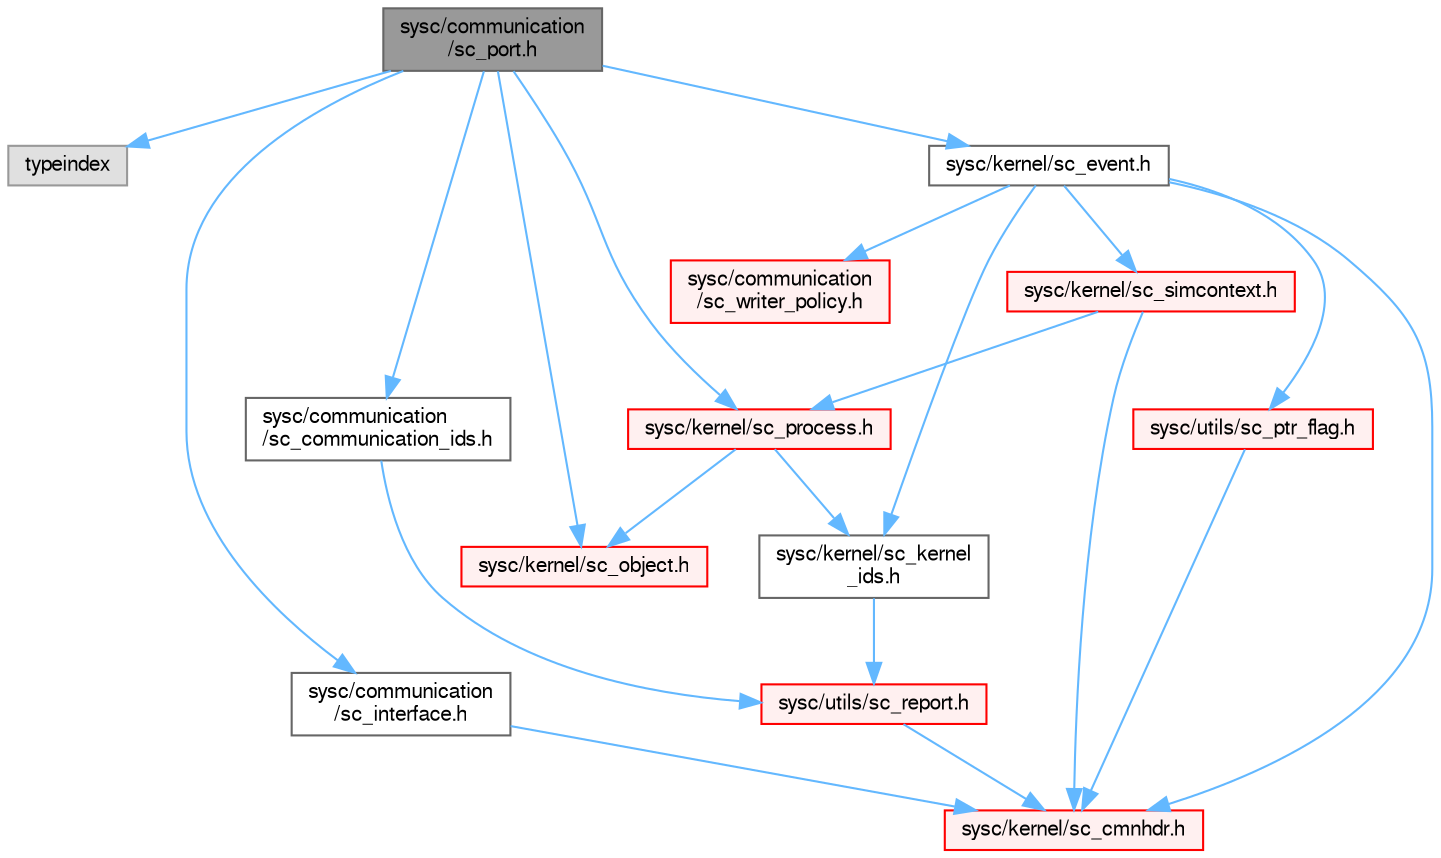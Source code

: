 digraph "sysc/communication/sc_port.h"
{
 // LATEX_PDF_SIZE
  bgcolor="transparent";
  edge [fontname=FreeSans,fontsize=10,labelfontname=FreeSans,labelfontsize=10];
  node [fontname=FreeSans,fontsize=10,shape=box,height=0.2,width=0.4];
  Node1 [id="Node000001",label="sysc/communication\l/sc_port.h",height=0.2,width=0.4,color="gray40", fillcolor="grey60", style="filled", fontcolor="black",tooltip=" "];
  Node1 -> Node2 [id="edge1_Node000001_Node000002",color="steelblue1",style="solid",tooltip=" "];
  Node2 [id="Node000002",label="typeindex",height=0.2,width=0.4,color="grey60", fillcolor="#E0E0E0", style="filled",tooltip=" "];
  Node1 -> Node3 [id="edge2_Node000001_Node000003",color="steelblue1",style="solid",tooltip=" "];
  Node3 [id="Node000003",label="sysc/communication\l/sc_communication_ids.h",height=0.2,width=0.4,color="grey40", fillcolor="white", style="filled",URL="$a00323.html",tooltip=" "];
  Node3 -> Node4 [id="edge3_Node000003_Node000004",color="steelblue1",style="solid",tooltip=" "];
  Node4 [id="Node000004",label="sysc/utils/sc_report.h",height=0.2,width=0.4,color="red", fillcolor="#FFF0F0", style="filled",URL="$a00212.html",tooltip=" "];
  Node4 -> Node7 [id="edge4_Node000004_Node000007",color="steelblue1",style="solid",tooltip=" "];
  Node7 [id="Node000007",label="sysc/kernel/sc_cmnhdr.h",height=0.2,width=0.4,color="red", fillcolor="#FFF0F0", style="filled",URL="$a00428.html",tooltip=" "];
  Node1 -> Node13 [id="edge5_Node000001_Node000013",color="steelblue1",style="solid",tooltip=" "];
  Node13 [id="Node000013",label="sysc/communication\l/sc_interface.h",height=0.2,width=0.4,color="grey40", fillcolor="white", style="filled",URL="$a00302.html",tooltip=" "];
  Node13 -> Node7 [id="edge6_Node000013_Node000007",color="steelblue1",style="solid",tooltip=" "];
  Node1 -> Node14 [id="edge7_Node000001_Node000014",color="steelblue1",style="solid",tooltip=" "];
  Node14 [id="Node000014",label="sysc/kernel/sc_event.h",height=0.2,width=0.4,color="grey40", fillcolor="white", style="filled",URL="$a00398.html",tooltip=" "];
  Node14 -> Node7 [id="edge8_Node000014_Node000007",color="steelblue1",style="solid",tooltip=" "];
  Node14 -> Node15 [id="edge9_Node000014_Node000015",color="steelblue1",style="solid",tooltip=" "];
  Node15 [id="Node000015",label="sysc/kernel/sc_kernel\l_ids.h",height=0.2,width=0.4,color="grey40", fillcolor="white", style="filled",URL="$a00386.html",tooltip=" "];
  Node15 -> Node4 [id="edge10_Node000015_Node000004",color="steelblue1",style="solid",tooltip=" "];
  Node14 -> Node16 [id="edge11_Node000014_Node000016",color="steelblue1",style="solid",tooltip=" "];
  Node16 [id="Node000016",label="sysc/kernel/sc_simcontext.h",height=0.2,width=0.4,color="red", fillcolor="#FFF0F0", style="filled",URL="$a00377.html",tooltip=" "];
  Node16 -> Node7 [id="edge12_Node000016_Node000007",color="steelblue1",style="solid",tooltip=" "];
  Node16 -> Node17 [id="edge13_Node000016_Node000017",color="steelblue1",style="solid",tooltip=" "];
  Node17 [id="Node000017",label="sysc/kernel/sc_process.h",height=0.2,width=0.4,color="red", fillcolor="#FFF0F0", style="filled",URL="$a00437.html",tooltip=" "];
  Node17 -> Node19 [id="edge14_Node000017_Node000019",color="steelblue1",style="solid",tooltip=" "];
  Node19 [id="Node000019",label="sysc/kernel/sc_object.h",height=0.2,width=0.4,color="red", fillcolor="#FFF0F0", style="filled",URL="$a00380.html",tooltip=" "];
  Node17 -> Node15 [id="edge15_Node000017_Node000015",color="steelblue1",style="solid",tooltip=" "];
  Node14 -> Node51 [id="edge16_Node000014_Node000051",color="steelblue1",style="solid",tooltip=" "];
  Node51 [id="Node000051",label="sysc/communication\l/sc_writer_policy.h",height=0.2,width=0.4,color="red", fillcolor="#FFF0F0", style="filled",URL="$a00248.html",tooltip=" "];
  Node14 -> Node53 [id="edge17_Node000014_Node000053",color="steelblue1",style="solid",tooltip=" "];
  Node53 [id="Node000053",label="sysc/utils/sc_ptr_flag.h",height=0.2,width=0.4,color="red", fillcolor="#FFF0F0", style="filled",URL="$a00239.html",tooltip=" "];
  Node53 -> Node7 [id="edge18_Node000053_Node000007",color="steelblue1",style="solid",tooltip=" "];
  Node1 -> Node19 [id="edge19_Node000001_Node000019",color="steelblue1",style="solid",tooltip=" "];
  Node1 -> Node17 [id="edge20_Node000001_Node000017",color="steelblue1",style="solid",tooltip=" "];
}
